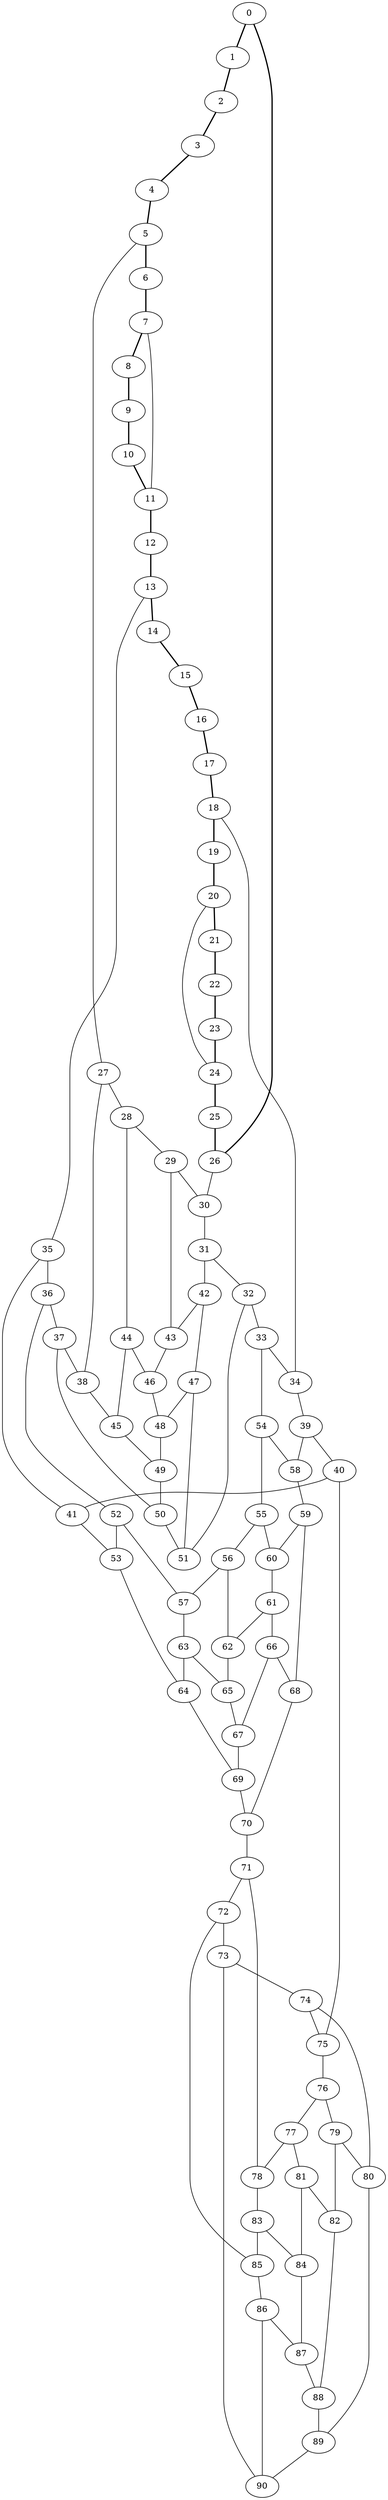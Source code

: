 //Inside of this graph isn't 3-connected
graph G {
0 [ pos = " 16.50,0.00!" ];
0 -- 1[style=bold];
0 -- 26[style=bold];
1 [ pos = " 16.06,3.81!" ];
1 -- 2[style=bold];
2 [ pos = " 14.74,7.41!" ];
2 -- 3[style=bold];
3 [ pos = " 12.64,10.61!" ];
3 -- 4[style=bold];
4 [ pos = " 9.85,13.24!" ];
4 -- 5[style=bold];
5 [ pos = " 6.54,15.15!" ];
5 -- 6[style=bold];
5 -- 27;
6 [ pos = " 2.87,16.25!" ];
6 -- 7[style=bold];
7 [ pos = " -0.96,16.47!" ];
7 -- 8[style=bold];
7 -- 11;
8 [ pos = " -4.73,15.81!" ];
8 -- 9[style=bold];
9 [ pos = " -8.25,14.29!" ];
9 -- 10[style=bold];
10 [ pos = " -11.32,12.00!" ];
10 -- 11[style=bold];
11 [ pos = " -13.79,9.07!" ];
11 -- 12[style=bold];
12 [ pos = " -15.50,5.64!" ];
12 -- 13[style=bold];
13 [ pos = " -16.39,1.92!" ];
13 -- 14[style=bold];
13 -- 35;
14 [ pos = " -16.39,-1.92!" ];
14 -- 15[style=bold];
15 [ pos = " -15.50,-5.64!" ];
15 -- 16[style=bold];
16 [ pos = " -13.79,-9.07!" ];
16 -- 17[style=bold];
17 [ pos = " -11.32,-12.00!" ];
17 -- 18[style=bold];
18 [ pos = " -8.25,-14.29!" ];
18 -- 19[style=bold];
18 -- 34;
19 [ pos = " -4.73,-15.81!" ];
19 -- 20[style=bold];
20 [ pos = " -0.96,-16.47!" ];
20 -- 21[style=bold];
20 -- 24;
21 [ pos = " 2.87,-16.25!" ];
21 -- 22[style=bold];
22 [ pos = " 6.54,-15.15!" ];
22 -- 23[style=bold];
23 [ pos = " 9.85,-13.24!" ];
23 -- 24[style=bold];
24 [ pos = " 12.64,-10.61!" ];
24 -- 25[style=bold];
25 [ pos = " 14.74,-7.41!" ];
25 -- 26[style=bold];
26 [ pos = " 16.06,-3.81!" ];
26 -- 30;
27 -- 28;
27 -- 38;
28 -- 29;
28 -- 44;
29 -- 30;
29 -- 43;
30 -- 31;
31 -- 32;
31 -- 42;
32 -- 33;
32 -- 51;
33 -- 34;
33 -- 54;
34 -- 39;
35 -- 36;
35 -- 41;
36 -- 37;
36 -- 52;
37 -- 38;
37 -- 50;
38 -- 45;
39 -- 40;
39 -- 58;
40 -- 41;
40 -- 75;
41 -- 53;
42 -- 43;
42 -- 47;
43 -- 46;
44 -- 45;
44 -- 46;
45 -- 49;
46 -- 48;
47 -- 48;
47 -- 51;
48 -- 49;
49 -- 50;
50 -- 51;
52 -- 53;
52 -- 57;
53 -- 64;
54 -- 55;
54 -- 58;
55 -- 56;
55 -- 60;
56 -- 57;
56 -- 62;
57 -- 63;
58 -- 59;
59 -- 60;
59 -- 68;
60 -- 61;
61 -- 62;
61 -- 66;
62 -- 65;
63 -- 64;
63 -- 65;
64 -- 69;
65 -- 67;
66 -- 67;
66 -- 68;
67 -- 69;
68 -- 70;
69 -- 70;
70 -- 71;
71 -- 72;
71 -- 78;
72 -- 73;
72 -- 85;
73 -- 74;
73 -- 90;
74 -- 75;
74 -- 80;
75 -- 76;
76 -- 77;
76 -- 79;
77 -- 78;
77 -- 81;
78 -- 83;
79 -- 80;
79 -- 82;
80 -- 89;
81 -- 82;
81 -- 84;
82 -- 88;
83 -- 84;
83 -- 85;
84 -- 87;
85 -- 86;
86 -- 87;
86 -- 90;
87 -- 88;
88 -- 89;
89 -- 90;
}
